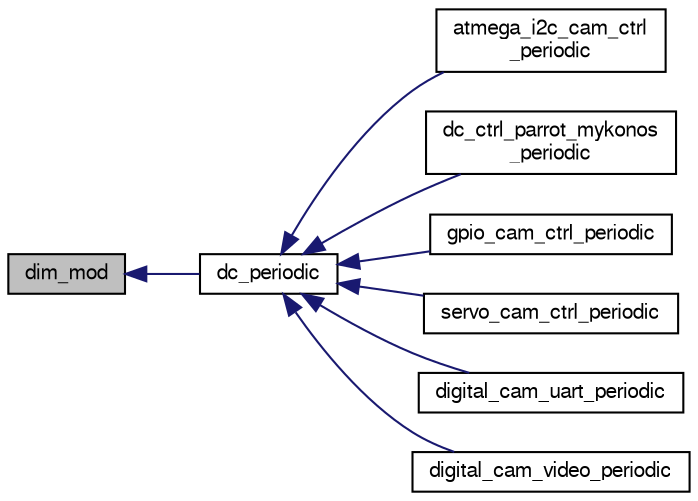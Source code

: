 digraph "dim_mod"
{
  edge [fontname="FreeSans",fontsize="10",labelfontname="FreeSans",labelfontsize="10"];
  node [fontname="FreeSans",fontsize="10",shape=record];
  rankdir="LR";
  Node1 [label="dim_mod",height=0.2,width=0.4,color="black", fillcolor="grey75", style="filled", fontcolor="black"];
  Node1 -> Node2 [dir="back",color="midnightblue",fontsize="10",style="solid",fontname="FreeSans"];
  Node2 [label="dc_periodic",height=0.2,width=0.4,color="black", fillcolor="white", style="filled",URL="$dc_8h.html#a2a976ddc273dfdd99eb8638c364e9305",tooltip="periodic function "];
  Node2 -> Node3 [dir="back",color="midnightblue",fontsize="10",style="solid",fontname="FreeSans"];
  Node3 [label="atmega_i2c_cam_ctrl\l_periodic",height=0.2,width=0.4,color="black", fillcolor="white", style="filled",URL="$atmega__i2c__cam__ctrl_8h.html#aeb25c30f109ccd0c3046715e4f3df6b5"];
  Node2 -> Node4 [dir="back",color="midnightblue",fontsize="10",style="solid",fontname="FreeSans"];
  Node4 [label="dc_ctrl_parrot_mykonos\l_periodic",height=0.2,width=0.4,color="black", fillcolor="white", style="filled",URL="$dc__ctrl__parrot__mykonos_8h.html#ae52444c010f1799ff182538c5c059355"];
  Node2 -> Node5 [dir="back",color="midnightblue",fontsize="10",style="solid",fontname="FreeSans"];
  Node5 [label="gpio_cam_ctrl_periodic",height=0.2,width=0.4,color="black", fillcolor="white", style="filled",URL="$gpio__cam__ctrl_8h.html#a9ea235d04c38558097d37bc2dacdef1e",tooltip="Periodic. "];
  Node2 -> Node6 [dir="back",color="midnightblue",fontsize="10",style="solid",fontname="FreeSans"];
  Node6 [label="servo_cam_ctrl_periodic",height=0.2,width=0.4,color="black", fillcolor="white", style="filled",URL="$servo__cam__ctrl_8h.html#a8fb28d260287fc333f4d1e110a68db27"];
  Node2 -> Node7 [dir="back",color="midnightblue",fontsize="10",style="solid",fontname="FreeSans"];
  Node7 [label="digital_cam_uart_periodic",height=0.2,width=0.4,color="black", fillcolor="white", style="filled",URL="$uart__cam__ctrl_8h.html#aaf39174521b99262b40497c50520150b"];
  Node2 -> Node8 [dir="back",color="midnightblue",fontsize="10",style="solid",fontname="FreeSans"];
  Node8 [label="digital_cam_video_periodic",height=0.2,width=0.4,color="black", fillcolor="white", style="filled",URL="$video__cam__ctrl_8h.html#a310b6b4208930b49883ed0abccce0e87"];
}
